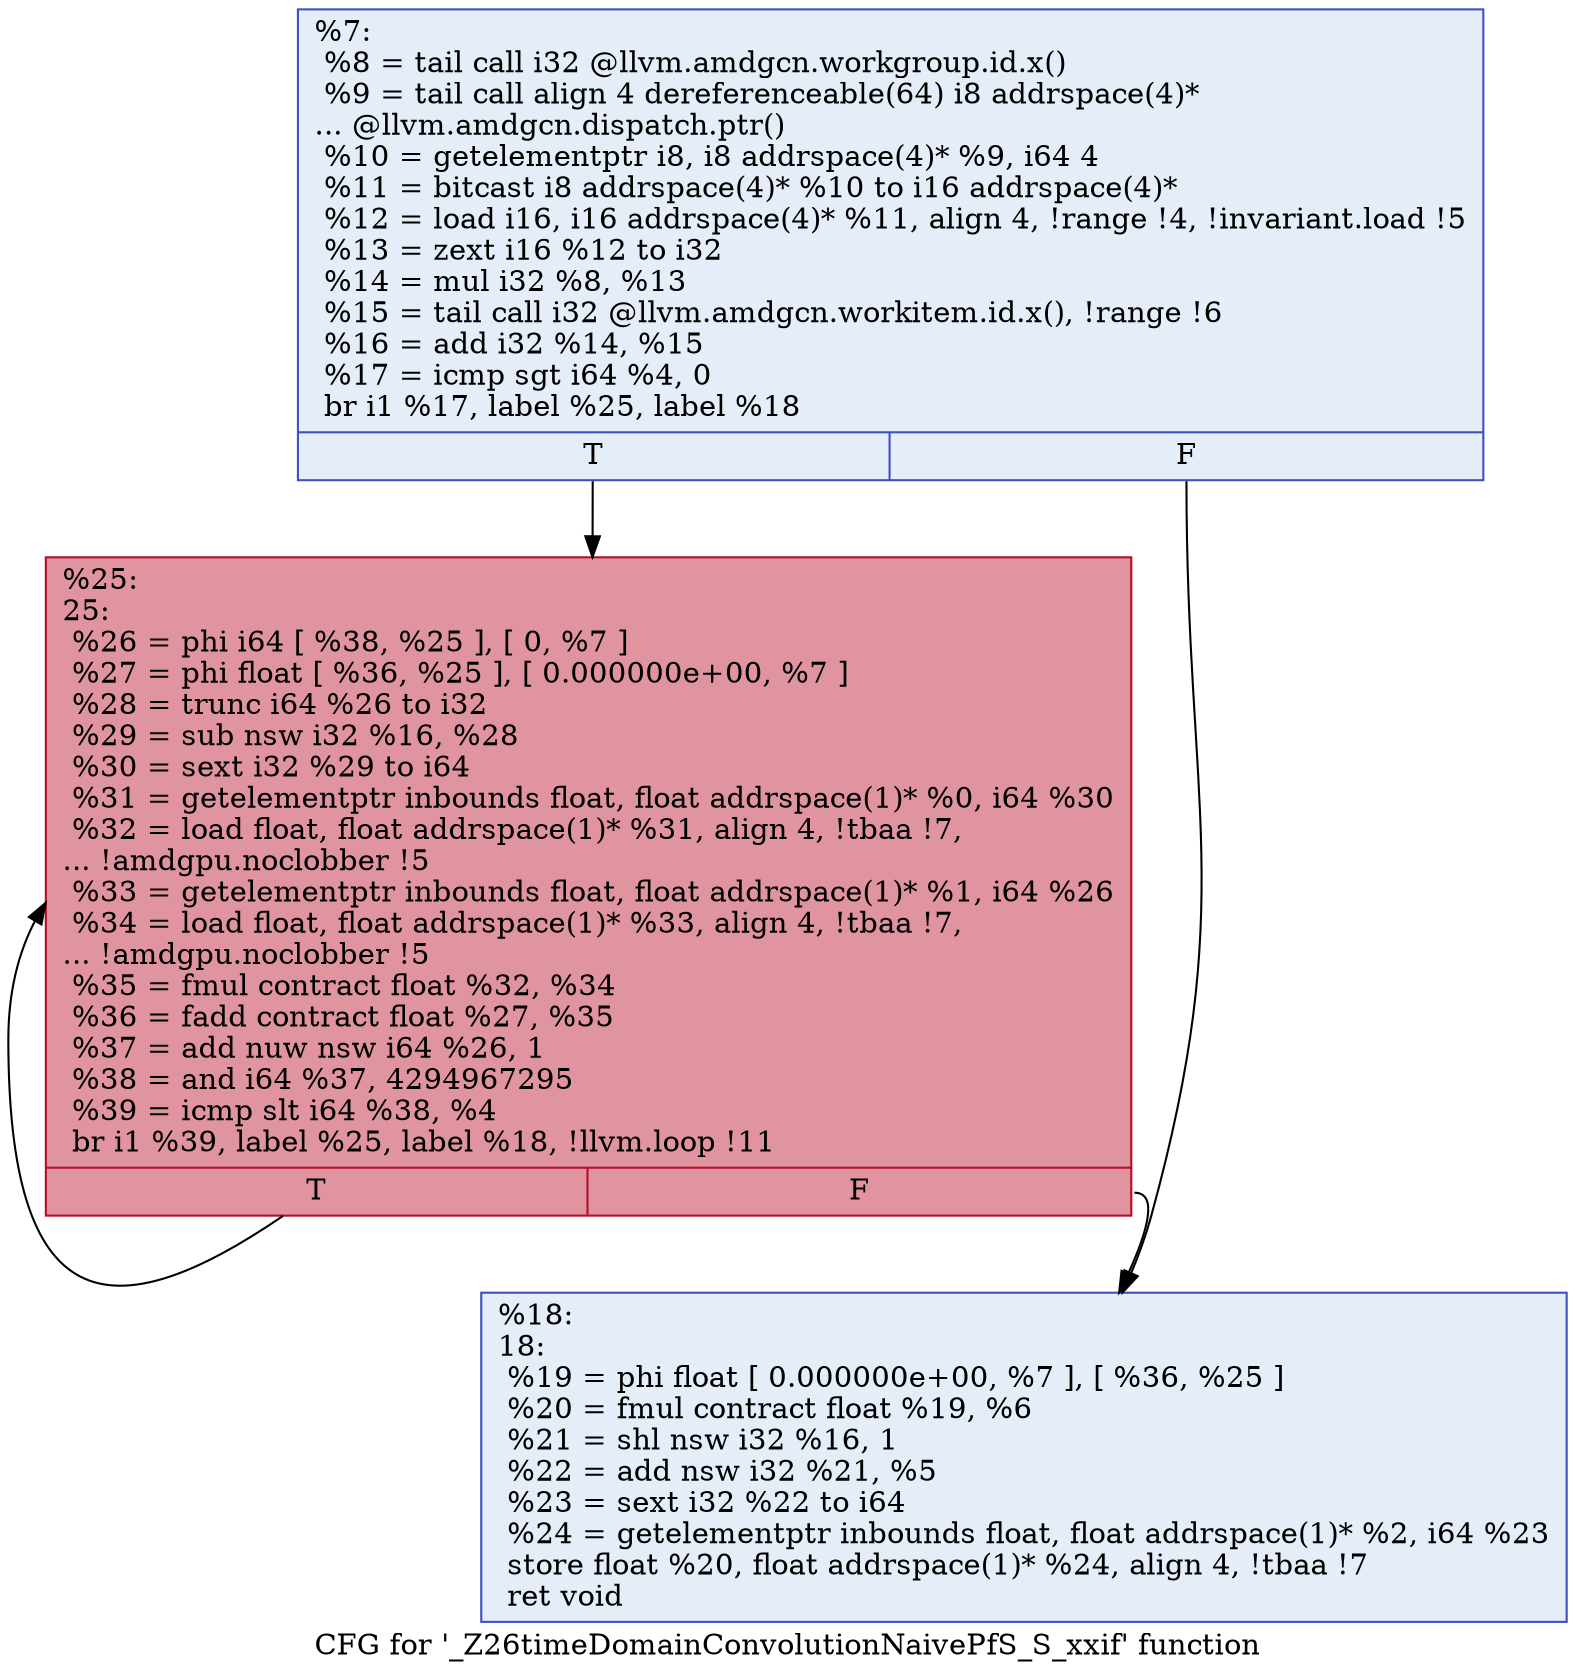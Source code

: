 digraph "CFG for '_Z26timeDomainConvolutionNaivePfS_S_xxif' function" {
	label="CFG for '_Z26timeDomainConvolutionNaivePfS_S_xxif' function";

	Node0x60fb420 [shape=record,color="#3d50c3ff", style=filled, fillcolor="#c5d6f270",label="{%7:\l  %8 = tail call i32 @llvm.amdgcn.workgroup.id.x()\l  %9 = tail call align 4 dereferenceable(64) i8 addrspace(4)*\l... @llvm.amdgcn.dispatch.ptr()\l  %10 = getelementptr i8, i8 addrspace(4)* %9, i64 4\l  %11 = bitcast i8 addrspace(4)* %10 to i16 addrspace(4)*\l  %12 = load i16, i16 addrspace(4)* %11, align 4, !range !4, !invariant.load !5\l  %13 = zext i16 %12 to i32\l  %14 = mul i32 %8, %13\l  %15 = tail call i32 @llvm.amdgcn.workitem.id.x(), !range !6\l  %16 = add i32 %14, %15\l  %17 = icmp sgt i64 %4, 0\l  br i1 %17, label %25, label %18\l|{<s0>T|<s1>F}}"];
	Node0x60fb420:s0 -> Node0x60fd390;
	Node0x60fb420:s1 -> Node0x60fd420;
	Node0x60fd420 [shape=record,color="#3d50c3ff", style=filled, fillcolor="#c5d6f270",label="{%18:\l18:                                               \l  %19 = phi float [ 0.000000e+00, %7 ], [ %36, %25 ]\l  %20 = fmul contract float %19, %6\l  %21 = shl nsw i32 %16, 1\l  %22 = add nsw i32 %21, %5\l  %23 = sext i32 %22 to i64\l  %24 = getelementptr inbounds float, float addrspace(1)* %2, i64 %23\l  store float %20, float addrspace(1)* %24, align 4, !tbaa !7\l  ret void\l}"];
	Node0x60fd390 [shape=record,color="#b70d28ff", style=filled, fillcolor="#b70d2870",label="{%25:\l25:                                               \l  %26 = phi i64 [ %38, %25 ], [ 0, %7 ]\l  %27 = phi float [ %36, %25 ], [ 0.000000e+00, %7 ]\l  %28 = trunc i64 %26 to i32\l  %29 = sub nsw i32 %16, %28\l  %30 = sext i32 %29 to i64\l  %31 = getelementptr inbounds float, float addrspace(1)* %0, i64 %30\l  %32 = load float, float addrspace(1)* %31, align 4, !tbaa !7,\l... !amdgpu.noclobber !5\l  %33 = getelementptr inbounds float, float addrspace(1)* %1, i64 %26\l  %34 = load float, float addrspace(1)* %33, align 4, !tbaa !7,\l... !amdgpu.noclobber !5\l  %35 = fmul contract float %32, %34\l  %36 = fadd contract float %27, %35\l  %37 = add nuw nsw i64 %26, 1\l  %38 = and i64 %37, 4294967295\l  %39 = icmp slt i64 %38, %4\l  br i1 %39, label %25, label %18, !llvm.loop !11\l|{<s0>T|<s1>F}}"];
	Node0x60fd390:s0 -> Node0x60fd390;
	Node0x60fd390:s1 -> Node0x60fd420;
}
